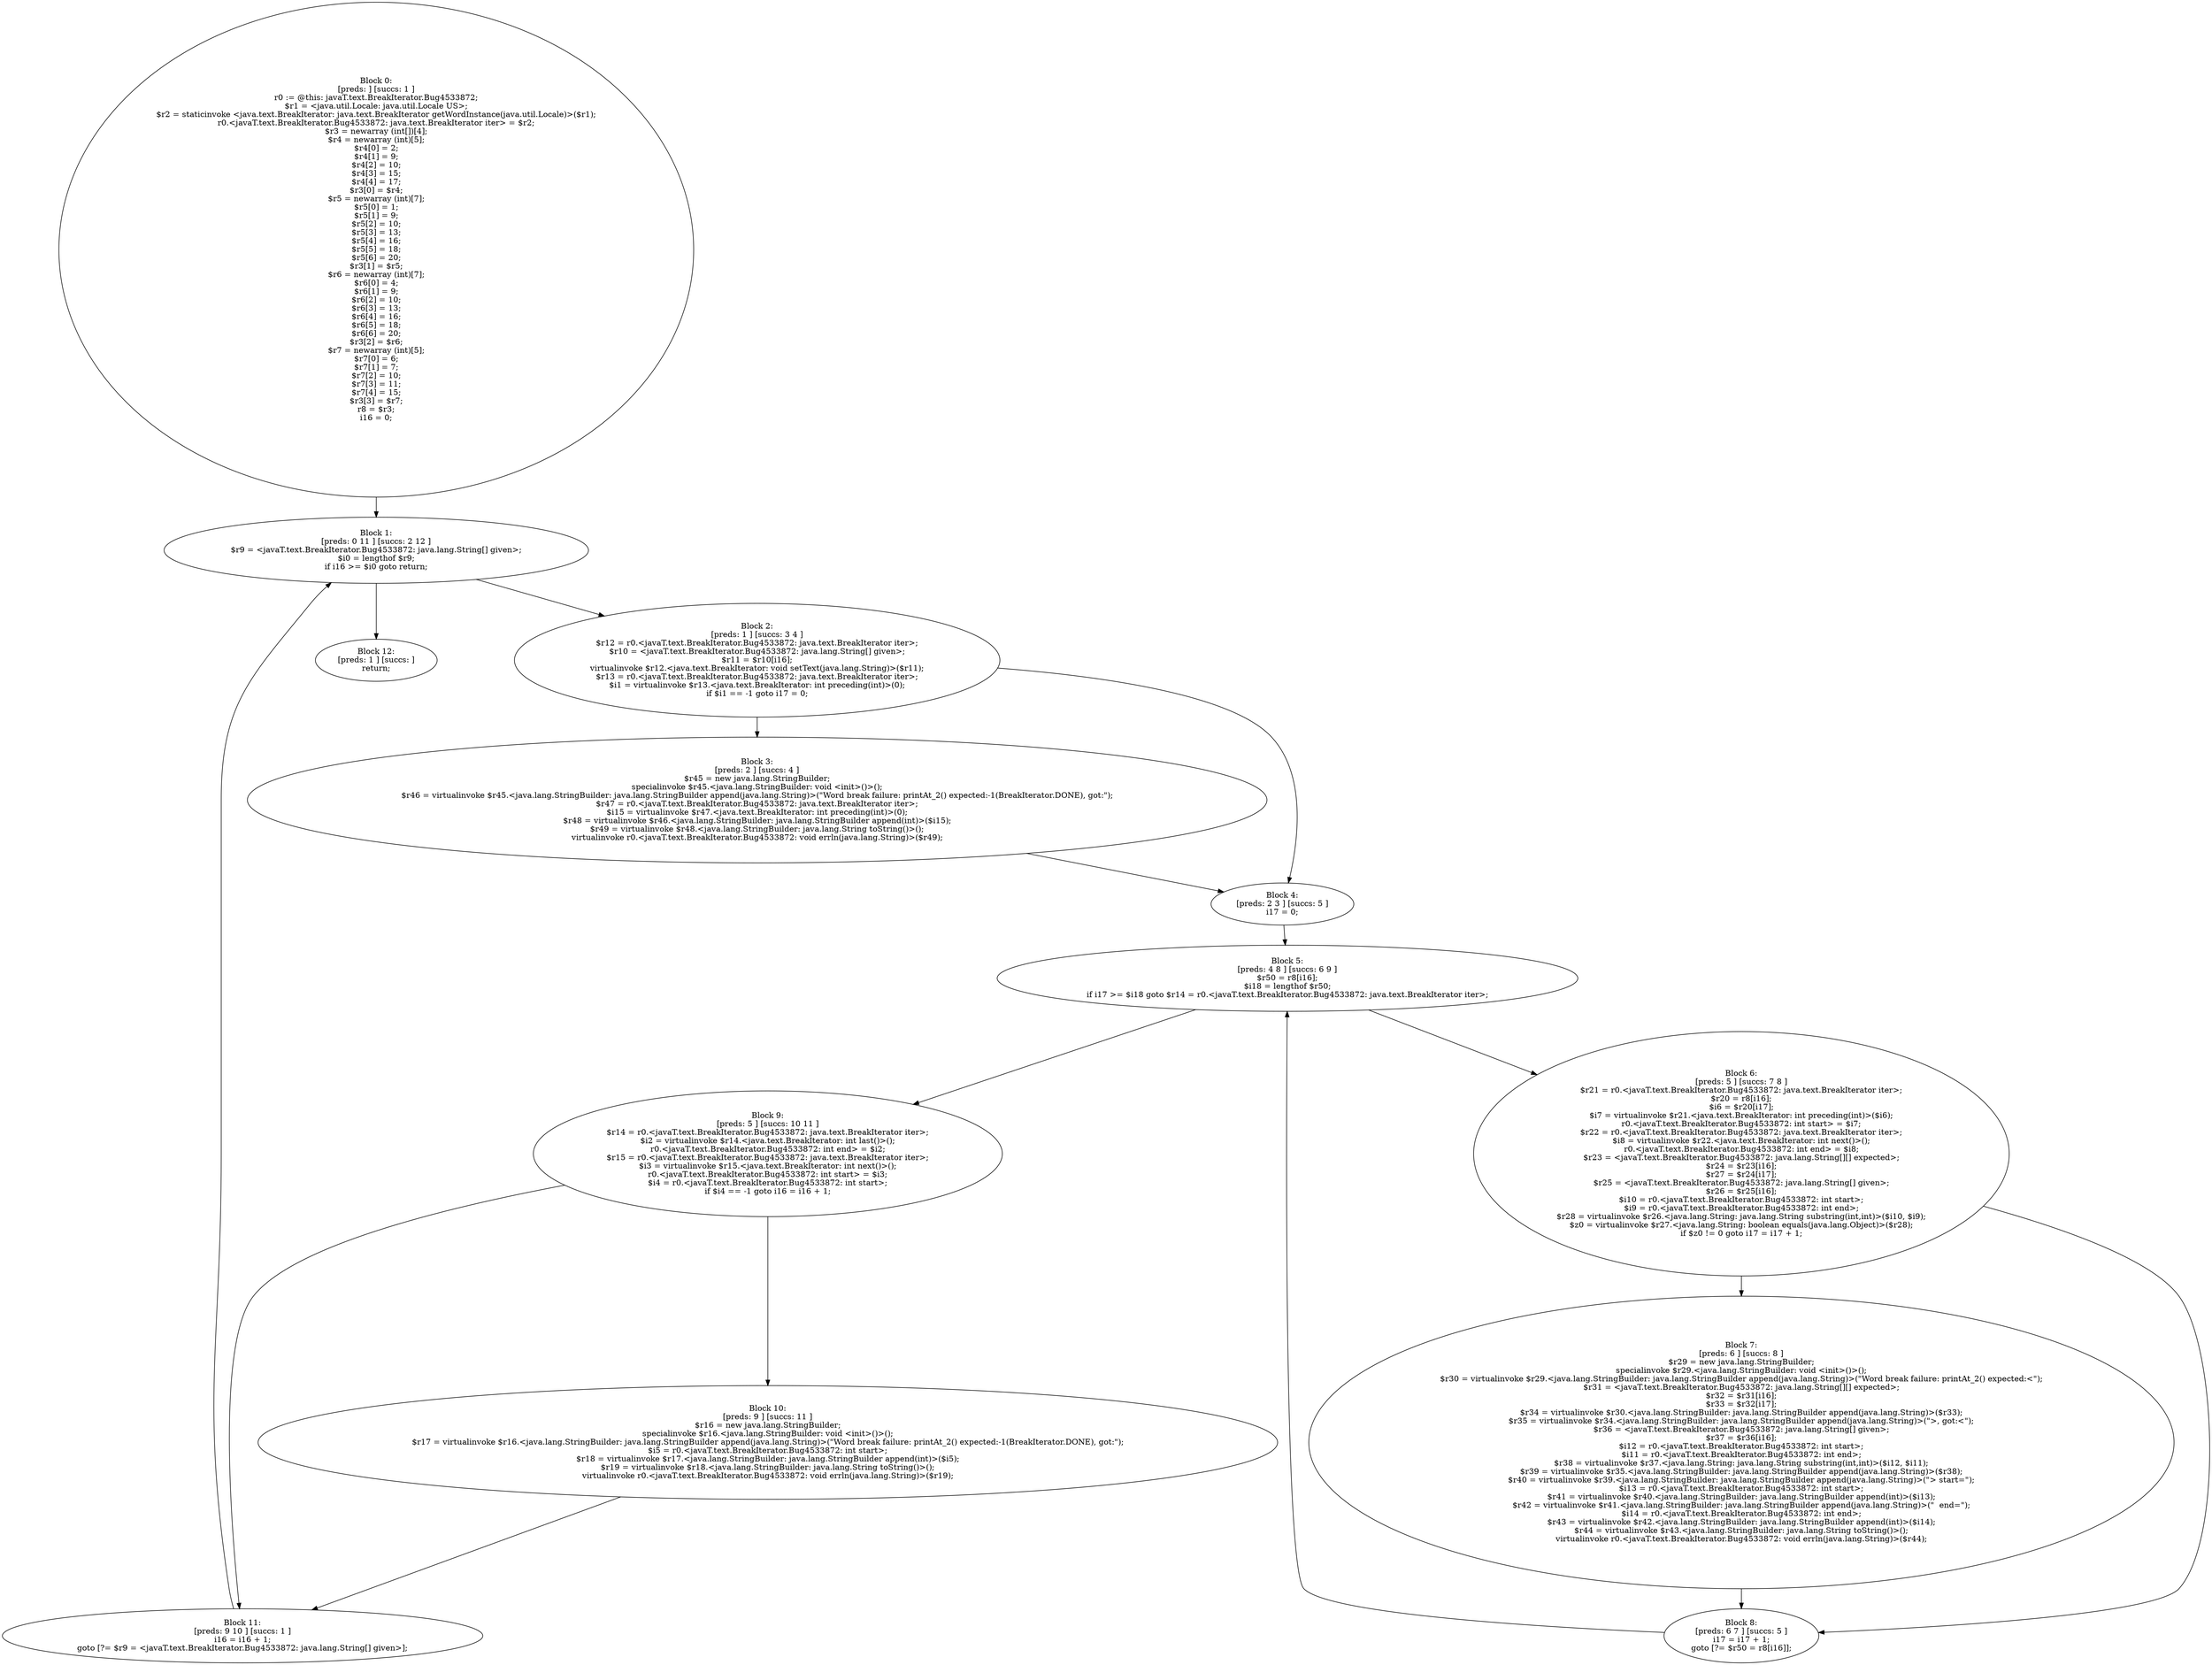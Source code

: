 digraph "unitGraph" {
    "Block 0:
[preds: ] [succs: 1 ]
r0 := @this: javaT.text.BreakIterator.Bug4533872;
$r1 = <java.util.Locale: java.util.Locale US>;
$r2 = staticinvoke <java.text.BreakIterator: java.text.BreakIterator getWordInstance(java.util.Locale)>($r1);
r0.<javaT.text.BreakIterator.Bug4533872: java.text.BreakIterator iter> = $r2;
$r3 = newarray (int[])[4];
$r4 = newarray (int)[5];
$r4[0] = 2;
$r4[1] = 9;
$r4[2] = 10;
$r4[3] = 15;
$r4[4] = 17;
$r3[0] = $r4;
$r5 = newarray (int)[7];
$r5[0] = 1;
$r5[1] = 9;
$r5[2] = 10;
$r5[3] = 13;
$r5[4] = 16;
$r5[5] = 18;
$r5[6] = 20;
$r3[1] = $r5;
$r6 = newarray (int)[7];
$r6[0] = 4;
$r6[1] = 9;
$r6[2] = 10;
$r6[3] = 13;
$r6[4] = 16;
$r6[5] = 18;
$r6[6] = 20;
$r3[2] = $r6;
$r7 = newarray (int)[5];
$r7[0] = 6;
$r7[1] = 7;
$r7[2] = 10;
$r7[3] = 11;
$r7[4] = 15;
$r3[3] = $r7;
r8 = $r3;
i16 = 0;
"
    "Block 1:
[preds: 0 11 ] [succs: 2 12 ]
$r9 = <javaT.text.BreakIterator.Bug4533872: java.lang.String[] given>;
$i0 = lengthof $r9;
if i16 >= $i0 goto return;
"
    "Block 2:
[preds: 1 ] [succs: 3 4 ]
$r12 = r0.<javaT.text.BreakIterator.Bug4533872: java.text.BreakIterator iter>;
$r10 = <javaT.text.BreakIterator.Bug4533872: java.lang.String[] given>;
$r11 = $r10[i16];
virtualinvoke $r12.<java.text.BreakIterator: void setText(java.lang.String)>($r11);
$r13 = r0.<javaT.text.BreakIterator.Bug4533872: java.text.BreakIterator iter>;
$i1 = virtualinvoke $r13.<java.text.BreakIterator: int preceding(int)>(0);
if $i1 == -1 goto i17 = 0;
"
    "Block 3:
[preds: 2 ] [succs: 4 ]
$r45 = new java.lang.StringBuilder;
specialinvoke $r45.<java.lang.StringBuilder: void <init>()>();
$r46 = virtualinvoke $r45.<java.lang.StringBuilder: java.lang.StringBuilder append(java.lang.String)>(\"Word break failure: printAt_2() expected:-1(BreakIterator.DONE), got:\");
$r47 = r0.<javaT.text.BreakIterator.Bug4533872: java.text.BreakIterator iter>;
$i15 = virtualinvoke $r47.<java.text.BreakIterator: int preceding(int)>(0);
$r48 = virtualinvoke $r46.<java.lang.StringBuilder: java.lang.StringBuilder append(int)>($i15);
$r49 = virtualinvoke $r48.<java.lang.StringBuilder: java.lang.String toString()>();
virtualinvoke r0.<javaT.text.BreakIterator.Bug4533872: void errln(java.lang.String)>($r49);
"
    "Block 4:
[preds: 2 3 ] [succs: 5 ]
i17 = 0;
"
    "Block 5:
[preds: 4 8 ] [succs: 6 9 ]
$r50 = r8[i16];
$i18 = lengthof $r50;
if i17 >= $i18 goto $r14 = r0.<javaT.text.BreakIterator.Bug4533872: java.text.BreakIterator iter>;
"
    "Block 6:
[preds: 5 ] [succs: 7 8 ]
$r21 = r0.<javaT.text.BreakIterator.Bug4533872: java.text.BreakIterator iter>;
$r20 = r8[i16];
$i6 = $r20[i17];
$i7 = virtualinvoke $r21.<java.text.BreakIterator: int preceding(int)>($i6);
r0.<javaT.text.BreakIterator.Bug4533872: int start> = $i7;
$r22 = r0.<javaT.text.BreakIterator.Bug4533872: java.text.BreakIterator iter>;
$i8 = virtualinvoke $r22.<java.text.BreakIterator: int next()>();
r0.<javaT.text.BreakIterator.Bug4533872: int end> = $i8;
$r23 = <javaT.text.BreakIterator.Bug4533872: java.lang.String[][] expected>;
$r24 = $r23[i16];
$r27 = $r24[i17];
$r25 = <javaT.text.BreakIterator.Bug4533872: java.lang.String[] given>;
$r26 = $r25[i16];
$i10 = r0.<javaT.text.BreakIterator.Bug4533872: int start>;
$i9 = r0.<javaT.text.BreakIterator.Bug4533872: int end>;
$r28 = virtualinvoke $r26.<java.lang.String: java.lang.String substring(int,int)>($i10, $i9);
$z0 = virtualinvoke $r27.<java.lang.String: boolean equals(java.lang.Object)>($r28);
if $z0 != 0 goto i17 = i17 + 1;
"
    "Block 7:
[preds: 6 ] [succs: 8 ]
$r29 = new java.lang.StringBuilder;
specialinvoke $r29.<java.lang.StringBuilder: void <init>()>();
$r30 = virtualinvoke $r29.<java.lang.StringBuilder: java.lang.StringBuilder append(java.lang.String)>(\"Word break failure: printAt_2() expected:<\");
$r31 = <javaT.text.BreakIterator.Bug4533872: java.lang.String[][] expected>;
$r32 = $r31[i16];
$r33 = $r32[i17];
$r34 = virtualinvoke $r30.<java.lang.StringBuilder: java.lang.StringBuilder append(java.lang.String)>($r33);
$r35 = virtualinvoke $r34.<java.lang.StringBuilder: java.lang.StringBuilder append(java.lang.String)>(\">, got:<\");
$r36 = <javaT.text.BreakIterator.Bug4533872: java.lang.String[] given>;
$r37 = $r36[i16];
$i12 = r0.<javaT.text.BreakIterator.Bug4533872: int start>;
$i11 = r0.<javaT.text.BreakIterator.Bug4533872: int end>;
$r38 = virtualinvoke $r37.<java.lang.String: java.lang.String substring(int,int)>($i12, $i11);
$r39 = virtualinvoke $r35.<java.lang.StringBuilder: java.lang.StringBuilder append(java.lang.String)>($r38);
$r40 = virtualinvoke $r39.<java.lang.StringBuilder: java.lang.StringBuilder append(java.lang.String)>(\"> start=\");
$i13 = r0.<javaT.text.BreakIterator.Bug4533872: int start>;
$r41 = virtualinvoke $r40.<java.lang.StringBuilder: java.lang.StringBuilder append(int)>($i13);
$r42 = virtualinvoke $r41.<java.lang.StringBuilder: java.lang.StringBuilder append(java.lang.String)>(\"  end=\");
$i14 = r0.<javaT.text.BreakIterator.Bug4533872: int end>;
$r43 = virtualinvoke $r42.<java.lang.StringBuilder: java.lang.StringBuilder append(int)>($i14);
$r44 = virtualinvoke $r43.<java.lang.StringBuilder: java.lang.String toString()>();
virtualinvoke r0.<javaT.text.BreakIterator.Bug4533872: void errln(java.lang.String)>($r44);
"
    "Block 8:
[preds: 6 7 ] [succs: 5 ]
i17 = i17 + 1;
goto [?= $r50 = r8[i16]];
"
    "Block 9:
[preds: 5 ] [succs: 10 11 ]
$r14 = r0.<javaT.text.BreakIterator.Bug4533872: java.text.BreakIterator iter>;
$i2 = virtualinvoke $r14.<java.text.BreakIterator: int last()>();
r0.<javaT.text.BreakIterator.Bug4533872: int end> = $i2;
$r15 = r0.<javaT.text.BreakIterator.Bug4533872: java.text.BreakIterator iter>;
$i3 = virtualinvoke $r15.<java.text.BreakIterator: int next()>();
r0.<javaT.text.BreakIterator.Bug4533872: int start> = $i3;
$i4 = r0.<javaT.text.BreakIterator.Bug4533872: int start>;
if $i4 == -1 goto i16 = i16 + 1;
"
    "Block 10:
[preds: 9 ] [succs: 11 ]
$r16 = new java.lang.StringBuilder;
specialinvoke $r16.<java.lang.StringBuilder: void <init>()>();
$r17 = virtualinvoke $r16.<java.lang.StringBuilder: java.lang.StringBuilder append(java.lang.String)>(\"Word break failure: printAt_2() expected:-1(BreakIterator.DONE), got:\");
$i5 = r0.<javaT.text.BreakIterator.Bug4533872: int start>;
$r18 = virtualinvoke $r17.<java.lang.StringBuilder: java.lang.StringBuilder append(int)>($i5);
$r19 = virtualinvoke $r18.<java.lang.StringBuilder: java.lang.String toString()>();
virtualinvoke r0.<javaT.text.BreakIterator.Bug4533872: void errln(java.lang.String)>($r19);
"
    "Block 11:
[preds: 9 10 ] [succs: 1 ]
i16 = i16 + 1;
goto [?= $r9 = <javaT.text.BreakIterator.Bug4533872: java.lang.String[] given>];
"
    "Block 12:
[preds: 1 ] [succs: ]
return;
"
    "Block 0:
[preds: ] [succs: 1 ]
r0 := @this: javaT.text.BreakIterator.Bug4533872;
$r1 = <java.util.Locale: java.util.Locale US>;
$r2 = staticinvoke <java.text.BreakIterator: java.text.BreakIterator getWordInstance(java.util.Locale)>($r1);
r0.<javaT.text.BreakIterator.Bug4533872: java.text.BreakIterator iter> = $r2;
$r3 = newarray (int[])[4];
$r4 = newarray (int)[5];
$r4[0] = 2;
$r4[1] = 9;
$r4[2] = 10;
$r4[3] = 15;
$r4[4] = 17;
$r3[0] = $r4;
$r5 = newarray (int)[7];
$r5[0] = 1;
$r5[1] = 9;
$r5[2] = 10;
$r5[3] = 13;
$r5[4] = 16;
$r5[5] = 18;
$r5[6] = 20;
$r3[1] = $r5;
$r6 = newarray (int)[7];
$r6[0] = 4;
$r6[1] = 9;
$r6[2] = 10;
$r6[3] = 13;
$r6[4] = 16;
$r6[5] = 18;
$r6[6] = 20;
$r3[2] = $r6;
$r7 = newarray (int)[5];
$r7[0] = 6;
$r7[1] = 7;
$r7[2] = 10;
$r7[3] = 11;
$r7[4] = 15;
$r3[3] = $r7;
r8 = $r3;
i16 = 0;
"->"Block 1:
[preds: 0 11 ] [succs: 2 12 ]
$r9 = <javaT.text.BreakIterator.Bug4533872: java.lang.String[] given>;
$i0 = lengthof $r9;
if i16 >= $i0 goto return;
";
    "Block 1:
[preds: 0 11 ] [succs: 2 12 ]
$r9 = <javaT.text.BreakIterator.Bug4533872: java.lang.String[] given>;
$i0 = lengthof $r9;
if i16 >= $i0 goto return;
"->"Block 2:
[preds: 1 ] [succs: 3 4 ]
$r12 = r0.<javaT.text.BreakIterator.Bug4533872: java.text.BreakIterator iter>;
$r10 = <javaT.text.BreakIterator.Bug4533872: java.lang.String[] given>;
$r11 = $r10[i16];
virtualinvoke $r12.<java.text.BreakIterator: void setText(java.lang.String)>($r11);
$r13 = r0.<javaT.text.BreakIterator.Bug4533872: java.text.BreakIterator iter>;
$i1 = virtualinvoke $r13.<java.text.BreakIterator: int preceding(int)>(0);
if $i1 == -1 goto i17 = 0;
";
    "Block 1:
[preds: 0 11 ] [succs: 2 12 ]
$r9 = <javaT.text.BreakIterator.Bug4533872: java.lang.String[] given>;
$i0 = lengthof $r9;
if i16 >= $i0 goto return;
"->"Block 12:
[preds: 1 ] [succs: ]
return;
";
    "Block 2:
[preds: 1 ] [succs: 3 4 ]
$r12 = r0.<javaT.text.BreakIterator.Bug4533872: java.text.BreakIterator iter>;
$r10 = <javaT.text.BreakIterator.Bug4533872: java.lang.String[] given>;
$r11 = $r10[i16];
virtualinvoke $r12.<java.text.BreakIterator: void setText(java.lang.String)>($r11);
$r13 = r0.<javaT.text.BreakIterator.Bug4533872: java.text.BreakIterator iter>;
$i1 = virtualinvoke $r13.<java.text.BreakIterator: int preceding(int)>(0);
if $i1 == -1 goto i17 = 0;
"->"Block 3:
[preds: 2 ] [succs: 4 ]
$r45 = new java.lang.StringBuilder;
specialinvoke $r45.<java.lang.StringBuilder: void <init>()>();
$r46 = virtualinvoke $r45.<java.lang.StringBuilder: java.lang.StringBuilder append(java.lang.String)>(\"Word break failure: printAt_2() expected:-1(BreakIterator.DONE), got:\");
$r47 = r0.<javaT.text.BreakIterator.Bug4533872: java.text.BreakIterator iter>;
$i15 = virtualinvoke $r47.<java.text.BreakIterator: int preceding(int)>(0);
$r48 = virtualinvoke $r46.<java.lang.StringBuilder: java.lang.StringBuilder append(int)>($i15);
$r49 = virtualinvoke $r48.<java.lang.StringBuilder: java.lang.String toString()>();
virtualinvoke r0.<javaT.text.BreakIterator.Bug4533872: void errln(java.lang.String)>($r49);
";
    "Block 2:
[preds: 1 ] [succs: 3 4 ]
$r12 = r0.<javaT.text.BreakIterator.Bug4533872: java.text.BreakIterator iter>;
$r10 = <javaT.text.BreakIterator.Bug4533872: java.lang.String[] given>;
$r11 = $r10[i16];
virtualinvoke $r12.<java.text.BreakIterator: void setText(java.lang.String)>($r11);
$r13 = r0.<javaT.text.BreakIterator.Bug4533872: java.text.BreakIterator iter>;
$i1 = virtualinvoke $r13.<java.text.BreakIterator: int preceding(int)>(0);
if $i1 == -1 goto i17 = 0;
"->"Block 4:
[preds: 2 3 ] [succs: 5 ]
i17 = 0;
";
    "Block 3:
[preds: 2 ] [succs: 4 ]
$r45 = new java.lang.StringBuilder;
specialinvoke $r45.<java.lang.StringBuilder: void <init>()>();
$r46 = virtualinvoke $r45.<java.lang.StringBuilder: java.lang.StringBuilder append(java.lang.String)>(\"Word break failure: printAt_2() expected:-1(BreakIterator.DONE), got:\");
$r47 = r0.<javaT.text.BreakIterator.Bug4533872: java.text.BreakIterator iter>;
$i15 = virtualinvoke $r47.<java.text.BreakIterator: int preceding(int)>(0);
$r48 = virtualinvoke $r46.<java.lang.StringBuilder: java.lang.StringBuilder append(int)>($i15);
$r49 = virtualinvoke $r48.<java.lang.StringBuilder: java.lang.String toString()>();
virtualinvoke r0.<javaT.text.BreakIterator.Bug4533872: void errln(java.lang.String)>($r49);
"->"Block 4:
[preds: 2 3 ] [succs: 5 ]
i17 = 0;
";
    "Block 4:
[preds: 2 3 ] [succs: 5 ]
i17 = 0;
"->"Block 5:
[preds: 4 8 ] [succs: 6 9 ]
$r50 = r8[i16];
$i18 = lengthof $r50;
if i17 >= $i18 goto $r14 = r0.<javaT.text.BreakIterator.Bug4533872: java.text.BreakIterator iter>;
";
    "Block 5:
[preds: 4 8 ] [succs: 6 9 ]
$r50 = r8[i16];
$i18 = lengthof $r50;
if i17 >= $i18 goto $r14 = r0.<javaT.text.BreakIterator.Bug4533872: java.text.BreakIterator iter>;
"->"Block 6:
[preds: 5 ] [succs: 7 8 ]
$r21 = r0.<javaT.text.BreakIterator.Bug4533872: java.text.BreakIterator iter>;
$r20 = r8[i16];
$i6 = $r20[i17];
$i7 = virtualinvoke $r21.<java.text.BreakIterator: int preceding(int)>($i6);
r0.<javaT.text.BreakIterator.Bug4533872: int start> = $i7;
$r22 = r0.<javaT.text.BreakIterator.Bug4533872: java.text.BreakIterator iter>;
$i8 = virtualinvoke $r22.<java.text.BreakIterator: int next()>();
r0.<javaT.text.BreakIterator.Bug4533872: int end> = $i8;
$r23 = <javaT.text.BreakIterator.Bug4533872: java.lang.String[][] expected>;
$r24 = $r23[i16];
$r27 = $r24[i17];
$r25 = <javaT.text.BreakIterator.Bug4533872: java.lang.String[] given>;
$r26 = $r25[i16];
$i10 = r0.<javaT.text.BreakIterator.Bug4533872: int start>;
$i9 = r0.<javaT.text.BreakIterator.Bug4533872: int end>;
$r28 = virtualinvoke $r26.<java.lang.String: java.lang.String substring(int,int)>($i10, $i9);
$z0 = virtualinvoke $r27.<java.lang.String: boolean equals(java.lang.Object)>($r28);
if $z0 != 0 goto i17 = i17 + 1;
";
    "Block 5:
[preds: 4 8 ] [succs: 6 9 ]
$r50 = r8[i16];
$i18 = lengthof $r50;
if i17 >= $i18 goto $r14 = r0.<javaT.text.BreakIterator.Bug4533872: java.text.BreakIterator iter>;
"->"Block 9:
[preds: 5 ] [succs: 10 11 ]
$r14 = r0.<javaT.text.BreakIterator.Bug4533872: java.text.BreakIterator iter>;
$i2 = virtualinvoke $r14.<java.text.BreakIterator: int last()>();
r0.<javaT.text.BreakIterator.Bug4533872: int end> = $i2;
$r15 = r0.<javaT.text.BreakIterator.Bug4533872: java.text.BreakIterator iter>;
$i3 = virtualinvoke $r15.<java.text.BreakIterator: int next()>();
r0.<javaT.text.BreakIterator.Bug4533872: int start> = $i3;
$i4 = r0.<javaT.text.BreakIterator.Bug4533872: int start>;
if $i4 == -1 goto i16 = i16 + 1;
";
    "Block 6:
[preds: 5 ] [succs: 7 8 ]
$r21 = r0.<javaT.text.BreakIterator.Bug4533872: java.text.BreakIterator iter>;
$r20 = r8[i16];
$i6 = $r20[i17];
$i7 = virtualinvoke $r21.<java.text.BreakIterator: int preceding(int)>($i6);
r0.<javaT.text.BreakIterator.Bug4533872: int start> = $i7;
$r22 = r0.<javaT.text.BreakIterator.Bug4533872: java.text.BreakIterator iter>;
$i8 = virtualinvoke $r22.<java.text.BreakIterator: int next()>();
r0.<javaT.text.BreakIterator.Bug4533872: int end> = $i8;
$r23 = <javaT.text.BreakIterator.Bug4533872: java.lang.String[][] expected>;
$r24 = $r23[i16];
$r27 = $r24[i17];
$r25 = <javaT.text.BreakIterator.Bug4533872: java.lang.String[] given>;
$r26 = $r25[i16];
$i10 = r0.<javaT.text.BreakIterator.Bug4533872: int start>;
$i9 = r0.<javaT.text.BreakIterator.Bug4533872: int end>;
$r28 = virtualinvoke $r26.<java.lang.String: java.lang.String substring(int,int)>($i10, $i9);
$z0 = virtualinvoke $r27.<java.lang.String: boolean equals(java.lang.Object)>($r28);
if $z0 != 0 goto i17 = i17 + 1;
"->"Block 7:
[preds: 6 ] [succs: 8 ]
$r29 = new java.lang.StringBuilder;
specialinvoke $r29.<java.lang.StringBuilder: void <init>()>();
$r30 = virtualinvoke $r29.<java.lang.StringBuilder: java.lang.StringBuilder append(java.lang.String)>(\"Word break failure: printAt_2() expected:<\");
$r31 = <javaT.text.BreakIterator.Bug4533872: java.lang.String[][] expected>;
$r32 = $r31[i16];
$r33 = $r32[i17];
$r34 = virtualinvoke $r30.<java.lang.StringBuilder: java.lang.StringBuilder append(java.lang.String)>($r33);
$r35 = virtualinvoke $r34.<java.lang.StringBuilder: java.lang.StringBuilder append(java.lang.String)>(\">, got:<\");
$r36 = <javaT.text.BreakIterator.Bug4533872: java.lang.String[] given>;
$r37 = $r36[i16];
$i12 = r0.<javaT.text.BreakIterator.Bug4533872: int start>;
$i11 = r0.<javaT.text.BreakIterator.Bug4533872: int end>;
$r38 = virtualinvoke $r37.<java.lang.String: java.lang.String substring(int,int)>($i12, $i11);
$r39 = virtualinvoke $r35.<java.lang.StringBuilder: java.lang.StringBuilder append(java.lang.String)>($r38);
$r40 = virtualinvoke $r39.<java.lang.StringBuilder: java.lang.StringBuilder append(java.lang.String)>(\"> start=\");
$i13 = r0.<javaT.text.BreakIterator.Bug4533872: int start>;
$r41 = virtualinvoke $r40.<java.lang.StringBuilder: java.lang.StringBuilder append(int)>($i13);
$r42 = virtualinvoke $r41.<java.lang.StringBuilder: java.lang.StringBuilder append(java.lang.String)>(\"  end=\");
$i14 = r0.<javaT.text.BreakIterator.Bug4533872: int end>;
$r43 = virtualinvoke $r42.<java.lang.StringBuilder: java.lang.StringBuilder append(int)>($i14);
$r44 = virtualinvoke $r43.<java.lang.StringBuilder: java.lang.String toString()>();
virtualinvoke r0.<javaT.text.BreakIterator.Bug4533872: void errln(java.lang.String)>($r44);
";
    "Block 6:
[preds: 5 ] [succs: 7 8 ]
$r21 = r0.<javaT.text.BreakIterator.Bug4533872: java.text.BreakIterator iter>;
$r20 = r8[i16];
$i6 = $r20[i17];
$i7 = virtualinvoke $r21.<java.text.BreakIterator: int preceding(int)>($i6);
r0.<javaT.text.BreakIterator.Bug4533872: int start> = $i7;
$r22 = r0.<javaT.text.BreakIterator.Bug4533872: java.text.BreakIterator iter>;
$i8 = virtualinvoke $r22.<java.text.BreakIterator: int next()>();
r0.<javaT.text.BreakIterator.Bug4533872: int end> = $i8;
$r23 = <javaT.text.BreakIterator.Bug4533872: java.lang.String[][] expected>;
$r24 = $r23[i16];
$r27 = $r24[i17];
$r25 = <javaT.text.BreakIterator.Bug4533872: java.lang.String[] given>;
$r26 = $r25[i16];
$i10 = r0.<javaT.text.BreakIterator.Bug4533872: int start>;
$i9 = r0.<javaT.text.BreakIterator.Bug4533872: int end>;
$r28 = virtualinvoke $r26.<java.lang.String: java.lang.String substring(int,int)>($i10, $i9);
$z0 = virtualinvoke $r27.<java.lang.String: boolean equals(java.lang.Object)>($r28);
if $z0 != 0 goto i17 = i17 + 1;
"->"Block 8:
[preds: 6 7 ] [succs: 5 ]
i17 = i17 + 1;
goto [?= $r50 = r8[i16]];
";
    "Block 7:
[preds: 6 ] [succs: 8 ]
$r29 = new java.lang.StringBuilder;
specialinvoke $r29.<java.lang.StringBuilder: void <init>()>();
$r30 = virtualinvoke $r29.<java.lang.StringBuilder: java.lang.StringBuilder append(java.lang.String)>(\"Word break failure: printAt_2() expected:<\");
$r31 = <javaT.text.BreakIterator.Bug4533872: java.lang.String[][] expected>;
$r32 = $r31[i16];
$r33 = $r32[i17];
$r34 = virtualinvoke $r30.<java.lang.StringBuilder: java.lang.StringBuilder append(java.lang.String)>($r33);
$r35 = virtualinvoke $r34.<java.lang.StringBuilder: java.lang.StringBuilder append(java.lang.String)>(\">, got:<\");
$r36 = <javaT.text.BreakIterator.Bug4533872: java.lang.String[] given>;
$r37 = $r36[i16];
$i12 = r0.<javaT.text.BreakIterator.Bug4533872: int start>;
$i11 = r0.<javaT.text.BreakIterator.Bug4533872: int end>;
$r38 = virtualinvoke $r37.<java.lang.String: java.lang.String substring(int,int)>($i12, $i11);
$r39 = virtualinvoke $r35.<java.lang.StringBuilder: java.lang.StringBuilder append(java.lang.String)>($r38);
$r40 = virtualinvoke $r39.<java.lang.StringBuilder: java.lang.StringBuilder append(java.lang.String)>(\"> start=\");
$i13 = r0.<javaT.text.BreakIterator.Bug4533872: int start>;
$r41 = virtualinvoke $r40.<java.lang.StringBuilder: java.lang.StringBuilder append(int)>($i13);
$r42 = virtualinvoke $r41.<java.lang.StringBuilder: java.lang.StringBuilder append(java.lang.String)>(\"  end=\");
$i14 = r0.<javaT.text.BreakIterator.Bug4533872: int end>;
$r43 = virtualinvoke $r42.<java.lang.StringBuilder: java.lang.StringBuilder append(int)>($i14);
$r44 = virtualinvoke $r43.<java.lang.StringBuilder: java.lang.String toString()>();
virtualinvoke r0.<javaT.text.BreakIterator.Bug4533872: void errln(java.lang.String)>($r44);
"->"Block 8:
[preds: 6 7 ] [succs: 5 ]
i17 = i17 + 1;
goto [?= $r50 = r8[i16]];
";
    "Block 8:
[preds: 6 7 ] [succs: 5 ]
i17 = i17 + 1;
goto [?= $r50 = r8[i16]];
"->"Block 5:
[preds: 4 8 ] [succs: 6 9 ]
$r50 = r8[i16];
$i18 = lengthof $r50;
if i17 >= $i18 goto $r14 = r0.<javaT.text.BreakIterator.Bug4533872: java.text.BreakIterator iter>;
";
    "Block 9:
[preds: 5 ] [succs: 10 11 ]
$r14 = r0.<javaT.text.BreakIterator.Bug4533872: java.text.BreakIterator iter>;
$i2 = virtualinvoke $r14.<java.text.BreakIterator: int last()>();
r0.<javaT.text.BreakIterator.Bug4533872: int end> = $i2;
$r15 = r0.<javaT.text.BreakIterator.Bug4533872: java.text.BreakIterator iter>;
$i3 = virtualinvoke $r15.<java.text.BreakIterator: int next()>();
r0.<javaT.text.BreakIterator.Bug4533872: int start> = $i3;
$i4 = r0.<javaT.text.BreakIterator.Bug4533872: int start>;
if $i4 == -1 goto i16 = i16 + 1;
"->"Block 10:
[preds: 9 ] [succs: 11 ]
$r16 = new java.lang.StringBuilder;
specialinvoke $r16.<java.lang.StringBuilder: void <init>()>();
$r17 = virtualinvoke $r16.<java.lang.StringBuilder: java.lang.StringBuilder append(java.lang.String)>(\"Word break failure: printAt_2() expected:-1(BreakIterator.DONE), got:\");
$i5 = r0.<javaT.text.BreakIterator.Bug4533872: int start>;
$r18 = virtualinvoke $r17.<java.lang.StringBuilder: java.lang.StringBuilder append(int)>($i5);
$r19 = virtualinvoke $r18.<java.lang.StringBuilder: java.lang.String toString()>();
virtualinvoke r0.<javaT.text.BreakIterator.Bug4533872: void errln(java.lang.String)>($r19);
";
    "Block 9:
[preds: 5 ] [succs: 10 11 ]
$r14 = r0.<javaT.text.BreakIterator.Bug4533872: java.text.BreakIterator iter>;
$i2 = virtualinvoke $r14.<java.text.BreakIterator: int last()>();
r0.<javaT.text.BreakIterator.Bug4533872: int end> = $i2;
$r15 = r0.<javaT.text.BreakIterator.Bug4533872: java.text.BreakIterator iter>;
$i3 = virtualinvoke $r15.<java.text.BreakIterator: int next()>();
r0.<javaT.text.BreakIterator.Bug4533872: int start> = $i3;
$i4 = r0.<javaT.text.BreakIterator.Bug4533872: int start>;
if $i4 == -1 goto i16 = i16 + 1;
"->"Block 11:
[preds: 9 10 ] [succs: 1 ]
i16 = i16 + 1;
goto [?= $r9 = <javaT.text.BreakIterator.Bug4533872: java.lang.String[] given>];
";
    "Block 10:
[preds: 9 ] [succs: 11 ]
$r16 = new java.lang.StringBuilder;
specialinvoke $r16.<java.lang.StringBuilder: void <init>()>();
$r17 = virtualinvoke $r16.<java.lang.StringBuilder: java.lang.StringBuilder append(java.lang.String)>(\"Word break failure: printAt_2() expected:-1(BreakIterator.DONE), got:\");
$i5 = r0.<javaT.text.BreakIterator.Bug4533872: int start>;
$r18 = virtualinvoke $r17.<java.lang.StringBuilder: java.lang.StringBuilder append(int)>($i5);
$r19 = virtualinvoke $r18.<java.lang.StringBuilder: java.lang.String toString()>();
virtualinvoke r0.<javaT.text.BreakIterator.Bug4533872: void errln(java.lang.String)>($r19);
"->"Block 11:
[preds: 9 10 ] [succs: 1 ]
i16 = i16 + 1;
goto [?= $r9 = <javaT.text.BreakIterator.Bug4533872: java.lang.String[] given>];
";
    "Block 11:
[preds: 9 10 ] [succs: 1 ]
i16 = i16 + 1;
goto [?= $r9 = <javaT.text.BreakIterator.Bug4533872: java.lang.String[] given>];
"->"Block 1:
[preds: 0 11 ] [succs: 2 12 ]
$r9 = <javaT.text.BreakIterator.Bug4533872: java.lang.String[] given>;
$i0 = lengthof $r9;
if i16 >= $i0 goto return;
";
}
